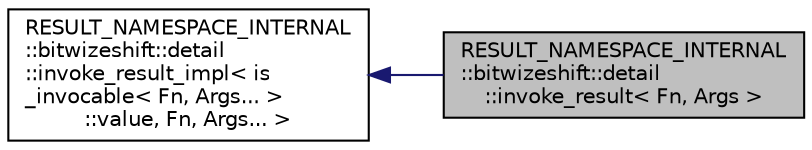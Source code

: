 digraph "RESULT_NAMESPACE_INTERNAL::bitwizeshift::detail::invoke_result&lt; Fn, Args &gt;"
{
 // LATEX_PDF_SIZE
  edge [fontname="Helvetica",fontsize="10",labelfontname="Helvetica",labelfontsize="10"];
  node [fontname="Helvetica",fontsize="10",shape=record];
  rankdir="LR";
  Node1 [label="RESULT_NAMESPACE_INTERNAL\l::bitwizeshift::detail\l::invoke_result\< Fn, Args \>",height=0.2,width=0.4,color="black", fillcolor="grey75", style="filled", fontcolor="black",tooltip=" "];
  Node2 -> Node1 [dir="back",color="midnightblue",fontsize="10",style="solid",fontname="Helvetica"];
  Node2 [label="RESULT_NAMESPACE_INTERNAL\l::bitwizeshift::detail\l::invoke_result_impl\< is\l_invocable\< Fn, Args... \>\l::value, Fn, Args... \>",height=0.2,width=0.4,color="black", fillcolor="white", style="filled",URL="$d9/d10/structRESULT__NAMESPACE__INTERNAL_1_1bitwizeshift_1_1detail_1_1invoke__result__impl.html",tooltip=" "];
}
